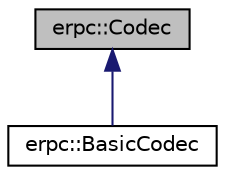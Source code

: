 digraph "erpc::Codec"
{
  edge [fontname="Helvetica",fontsize="10",labelfontname="Helvetica",labelfontsize="10"];
  node [fontname="Helvetica",fontsize="10",shape=record];
  Node1 [label="erpc::Codec",height=0.2,width=0.4,color="black", fillcolor="grey75", style="filled", fontcolor="black"];
  Node1 -> Node2 [dir="back",color="midnightblue",fontsize="10",style="solid",fontname="Helvetica"];
  Node2 [label="erpc::BasicCodec",height=0.2,width=0.4,color="black", fillcolor="white", style="filled",URL="$classerpc_1_1_basic_codec.html",tooltip="Simple binary serialization format. "];
}
